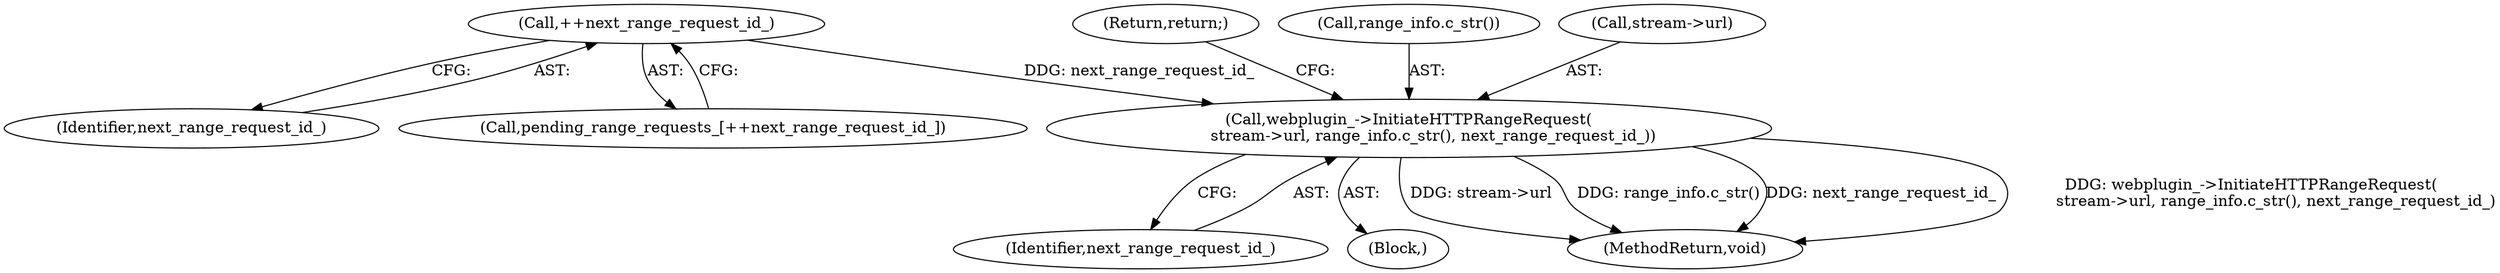 digraph "0_Chrome_ea3d1d84be3d6f97bf50e76511c9e26af6895533_31@pointer" {
"1000184" [label="(Call,webplugin_->InitiateHTTPRangeRequest(\n          stream->url, range_info.c_str(), next_range_request_id_))"];
"1000181" [label="(Call,++next_range_request_id_)"];
"1000190" [label="(Return,return;)"];
"1000189" [label="(Identifier,next_range_request_id_)"];
"1000175" [label="(Block,)"];
"1000192" [label="(MethodReturn,void)"];
"1000188" [label="(Call,range_info.c_str())"];
"1000182" [label="(Identifier,next_range_request_id_)"];
"1000181" [label="(Call,++next_range_request_id_)"];
"1000184" [label="(Call,webplugin_->InitiateHTTPRangeRequest(\n          stream->url, range_info.c_str(), next_range_request_id_))"];
"1000185" [label="(Call,stream->url)"];
"1000179" [label="(Call,pending_range_requests_[++next_range_request_id_])"];
"1000184" -> "1000175"  [label="AST: "];
"1000184" -> "1000189"  [label="CFG: "];
"1000185" -> "1000184"  [label="AST: "];
"1000188" -> "1000184"  [label="AST: "];
"1000189" -> "1000184"  [label="AST: "];
"1000190" -> "1000184"  [label="CFG: "];
"1000184" -> "1000192"  [label="DDG: stream->url"];
"1000184" -> "1000192"  [label="DDG: range_info.c_str()"];
"1000184" -> "1000192"  [label="DDG: next_range_request_id_"];
"1000184" -> "1000192"  [label="DDG: webplugin_->InitiateHTTPRangeRequest(\n          stream->url, range_info.c_str(), next_range_request_id_)"];
"1000181" -> "1000184"  [label="DDG: next_range_request_id_"];
"1000181" -> "1000179"  [label="AST: "];
"1000181" -> "1000182"  [label="CFG: "];
"1000182" -> "1000181"  [label="AST: "];
"1000179" -> "1000181"  [label="CFG: "];
}

